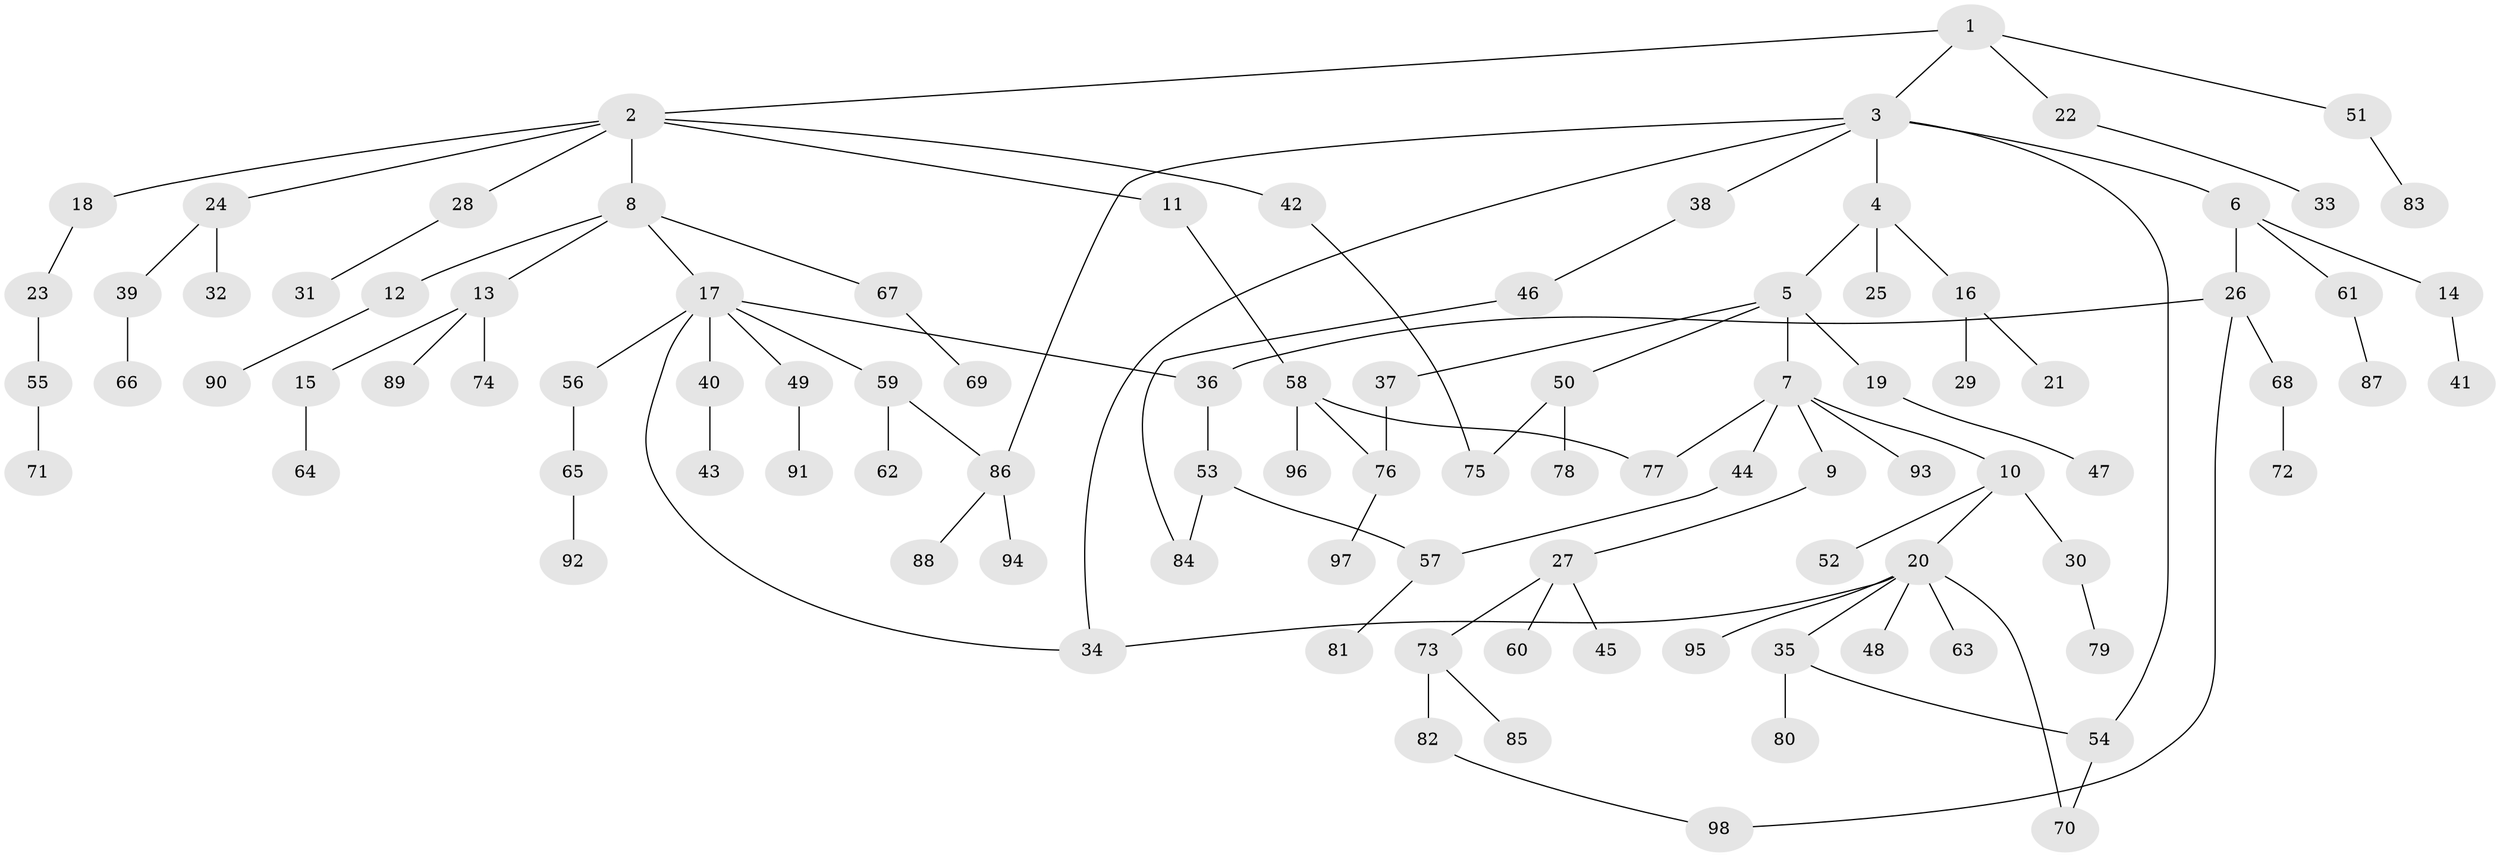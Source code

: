 // coarse degree distribution, {9: 0.014705882352941176, 10: 0.014705882352941176, 5: 0.029411764705882353, 4: 0.08823529411764706, 6: 0.014705882352941176, 1: 0.5147058823529411, 3: 0.11764705882352941, 8: 0.029411764705882353, 2: 0.17647058823529413}
// Generated by graph-tools (version 1.1) at 2025/51/02/27/25 19:51:38]
// undirected, 98 vertices, 109 edges
graph export_dot {
graph [start="1"]
  node [color=gray90,style=filled];
  1;
  2;
  3;
  4;
  5;
  6;
  7;
  8;
  9;
  10;
  11;
  12;
  13;
  14;
  15;
  16;
  17;
  18;
  19;
  20;
  21;
  22;
  23;
  24;
  25;
  26;
  27;
  28;
  29;
  30;
  31;
  32;
  33;
  34;
  35;
  36;
  37;
  38;
  39;
  40;
  41;
  42;
  43;
  44;
  45;
  46;
  47;
  48;
  49;
  50;
  51;
  52;
  53;
  54;
  55;
  56;
  57;
  58;
  59;
  60;
  61;
  62;
  63;
  64;
  65;
  66;
  67;
  68;
  69;
  70;
  71;
  72;
  73;
  74;
  75;
  76;
  77;
  78;
  79;
  80;
  81;
  82;
  83;
  84;
  85;
  86;
  87;
  88;
  89;
  90;
  91;
  92;
  93;
  94;
  95;
  96;
  97;
  98;
  1 -- 2;
  1 -- 3;
  1 -- 22;
  1 -- 51;
  2 -- 8;
  2 -- 11;
  2 -- 18;
  2 -- 24;
  2 -- 28;
  2 -- 42;
  3 -- 4;
  3 -- 6;
  3 -- 38;
  3 -- 86;
  3 -- 54;
  3 -- 34;
  4 -- 5;
  4 -- 16;
  4 -- 25;
  5 -- 7;
  5 -- 19;
  5 -- 37;
  5 -- 50;
  6 -- 14;
  6 -- 26;
  6 -- 61;
  7 -- 9;
  7 -- 10;
  7 -- 44;
  7 -- 93;
  7 -- 77;
  8 -- 12;
  8 -- 13;
  8 -- 17;
  8 -- 67;
  9 -- 27;
  10 -- 20;
  10 -- 30;
  10 -- 52;
  11 -- 58;
  12 -- 90;
  13 -- 15;
  13 -- 74;
  13 -- 89;
  14 -- 41;
  15 -- 64;
  16 -- 21;
  16 -- 29;
  17 -- 34;
  17 -- 40;
  17 -- 49;
  17 -- 56;
  17 -- 59;
  17 -- 36;
  18 -- 23;
  19 -- 47;
  20 -- 35;
  20 -- 48;
  20 -- 63;
  20 -- 70;
  20 -- 95;
  20 -- 34;
  22 -- 33;
  23 -- 55;
  24 -- 32;
  24 -- 39;
  26 -- 36;
  26 -- 68;
  26 -- 98;
  27 -- 45;
  27 -- 60;
  27 -- 73;
  28 -- 31;
  30 -- 79;
  35 -- 54;
  35 -- 80;
  36 -- 53;
  37 -- 76;
  38 -- 46;
  39 -- 66;
  40 -- 43;
  42 -- 75;
  44 -- 57;
  46 -- 84;
  49 -- 91;
  50 -- 75;
  50 -- 78;
  51 -- 83;
  53 -- 57;
  53 -- 84;
  54 -- 70;
  55 -- 71;
  56 -- 65;
  57 -- 81;
  58 -- 77;
  58 -- 96;
  58 -- 76;
  59 -- 62;
  59 -- 86;
  61 -- 87;
  65 -- 92;
  67 -- 69;
  68 -- 72;
  73 -- 82;
  73 -- 85;
  76 -- 97;
  82 -- 98;
  86 -- 88;
  86 -- 94;
}
